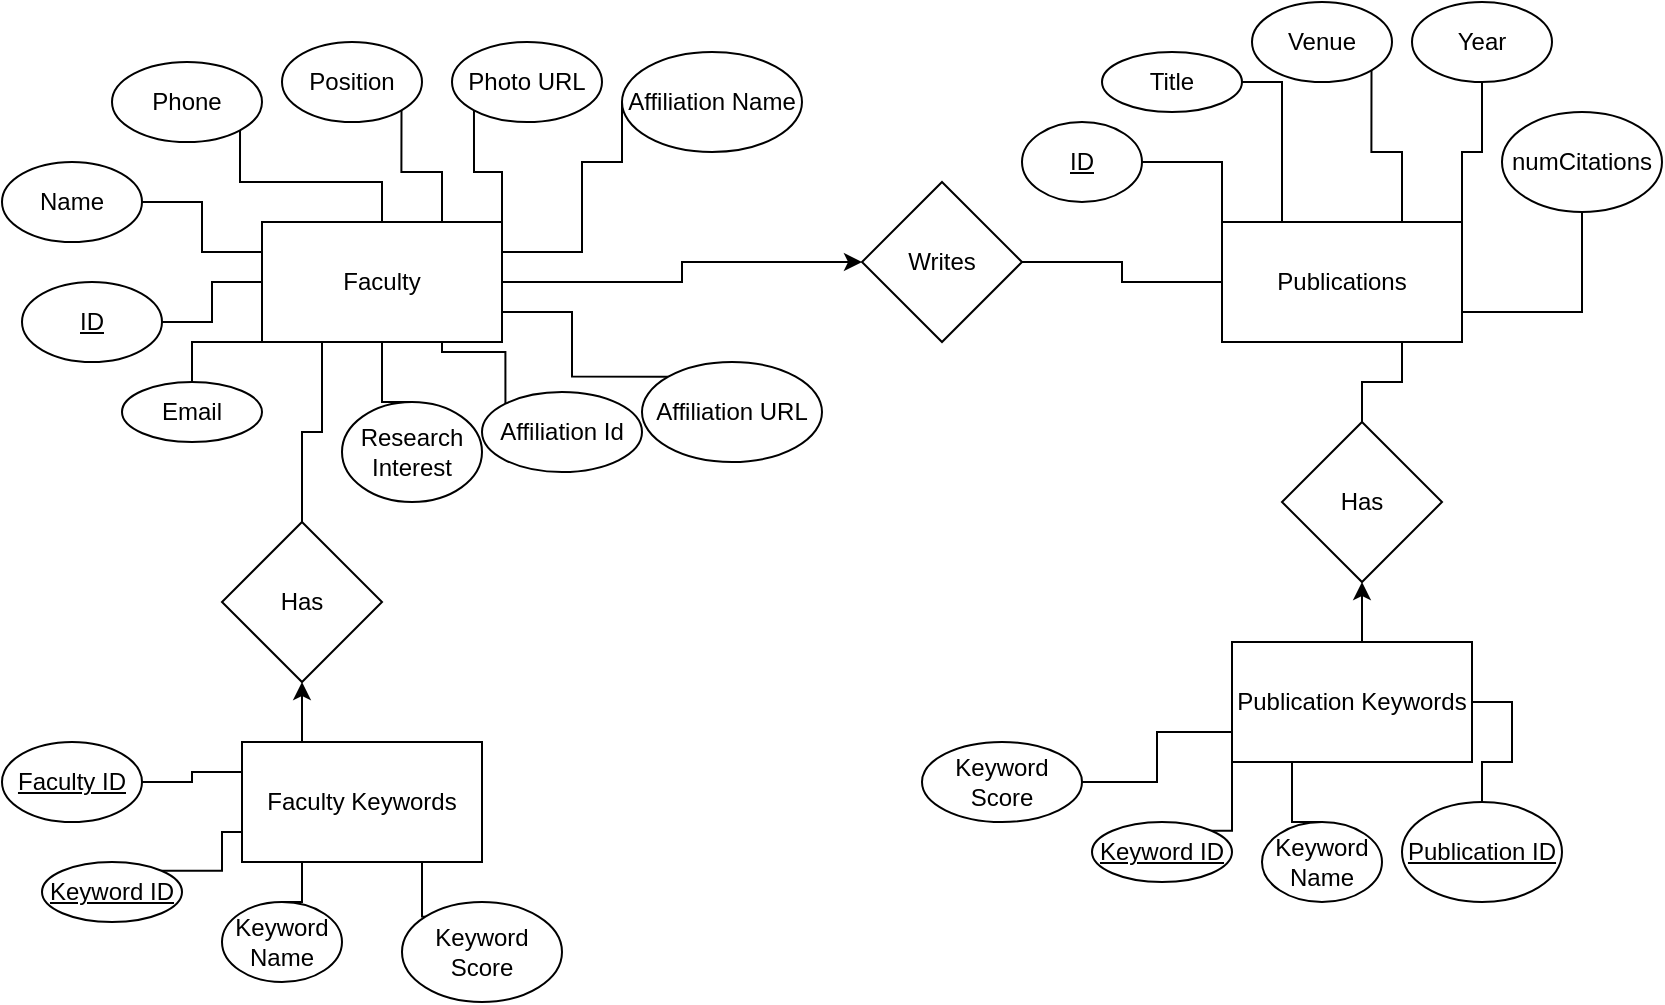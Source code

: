 <mxfile version="24.0.1" type="device">
  <diagram name="Page-1" id="RSQqOmG-jwwpFalRGyWd">
    <mxGraphModel dx="988" dy="605" grid="1" gridSize="10" guides="1" tooltips="1" connect="1" arrows="0" fold="1" page="1" pageScale="1" pageWidth="850" pageHeight="1100" math="0" shadow="0">
      <root>
        <mxCell id="0" />
        <mxCell id="1" parent="0" />
        <mxCell id="R8sxWfmnIt5f-ZeP5Ewj-50" style="edgeStyle=orthogonalEdgeStyle;rounded=0;orthogonalLoop=1;jettySize=auto;html=1;exitX=1;exitY=0.5;exitDx=0;exitDy=0;entryX=0;entryY=0.5;entryDx=0;entryDy=0;endArrow=classic;endFill=1;" edge="1" parent="1" source="R8sxWfmnIt5f-ZeP5Ewj-1" target="R8sxWfmnIt5f-ZeP5Ewj-17">
          <mxGeometry relative="1" as="geometry" />
        </mxCell>
        <mxCell id="R8sxWfmnIt5f-ZeP5Ewj-1" value="Faculty" style="rounded=0;whiteSpace=wrap;html=1;" vertex="1" parent="1">
          <mxGeometry x="140" y="190" width="120" height="60" as="geometry" />
        </mxCell>
        <mxCell id="R8sxWfmnIt5f-ZeP5Ewj-45" style="edgeStyle=orthogonalEdgeStyle;rounded=0;orthogonalLoop=1;jettySize=auto;html=1;exitX=1;exitY=0.5;exitDx=0;exitDy=0;entryX=0;entryY=0.25;entryDx=0;entryDy=0;endArrow=none;endFill=0;" edge="1" parent="1" source="R8sxWfmnIt5f-ZeP5Ewj-2" target="R8sxWfmnIt5f-ZeP5Ewj-1">
          <mxGeometry relative="1" as="geometry" />
        </mxCell>
        <mxCell id="R8sxWfmnIt5f-ZeP5Ewj-2" value="Name" style="ellipse;whiteSpace=wrap;html=1;" vertex="1" parent="1">
          <mxGeometry x="10" y="160" width="70" height="40" as="geometry" />
        </mxCell>
        <mxCell id="R8sxWfmnIt5f-ZeP5Ewj-43" style="edgeStyle=orthogonalEdgeStyle;rounded=0;orthogonalLoop=1;jettySize=auto;html=1;exitX=1;exitY=1;exitDx=0;exitDy=0;entryX=0.75;entryY=0;entryDx=0;entryDy=0;endArrow=none;endFill=0;" edge="1" parent="1" source="R8sxWfmnIt5f-ZeP5Ewj-3" target="R8sxWfmnIt5f-ZeP5Ewj-1">
          <mxGeometry relative="1" as="geometry" />
        </mxCell>
        <mxCell id="R8sxWfmnIt5f-ZeP5Ewj-3" value="Position" style="ellipse;whiteSpace=wrap;html=1;" vertex="1" parent="1">
          <mxGeometry x="150" y="100" width="70" height="40" as="geometry" />
        </mxCell>
        <mxCell id="R8sxWfmnIt5f-ZeP5Ewj-37" style="edgeStyle=orthogonalEdgeStyle;rounded=0;orthogonalLoop=1;jettySize=auto;html=1;exitX=0.5;exitY=0;exitDx=0;exitDy=0;entryX=0.5;entryY=1;entryDx=0;entryDy=0;endArrow=none;endFill=0;" edge="1" parent="1" source="R8sxWfmnIt5f-ZeP5Ewj-4" target="R8sxWfmnIt5f-ZeP5Ewj-1">
          <mxGeometry relative="1" as="geometry" />
        </mxCell>
        <mxCell id="R8sxWfmnIt5f-ZeP5Ewj-4" value="Research Interest" style="ellipse;whiteSpace=wrap;html=1;" vertex="1" parent="1">
          <mxGeometry x="180" y="280" width="70" height="50" as="geometry" />
        </mxCell>
        <mxCell id="R8sxWfmnIt5f-ZeP5Ewj-49" style="edgeStyle=orthogonalEdgeStyle;rounded=0;orthogonalLoop=1;jettySize=auto;html=1;exitX=0.5;exitY=0;exitDx=0;exitDy=0;entryX=0;entryY=1;entryDx=0;entryDy=0;endArrow=none;endFill=0;" edge="1" parent="1" source="R8sxWfmnIt5f-ZeP5Ewj-5" target="R8sxWfmnIt5f-ZeP5Ewj-1">
          <mxGeometry relative="1" as="geometry" />
        </mxCell>
        <mxCell id="R8sxWfmnIt5f-ZeP5Ewj-5" value="Email" style="ellipse;whiteSpace=wrap;html=1;" vertex="1" parent="1">
          <mxGeometry x="70" y="270" width="70" height="30" as="geometry" />
        </mxCell>
        <mxCell id="R8sxWfmnIt5f-ZeP5Ewj-44" style="edgeStyle=orthogonalEdgeStyle;rounded=0;orthogonalLoop=1;jettySize=auto;html=1;exitX=1;exitY=1;exitDx=0;exitDy=0;entryX=0.5;entryY=0;entryDx=0;entryDy=0;endArrow=none;endFill=0;" edge="1" parent="1" source="R8sxWfmnIt5f-ZeP5Ewj-6" target="R8sxWfmnIt5f-ZeP5Ewj-1">
          <mxGeometry relative="1" as="geometry" />
        </mxCell>
        <mxCell id="R8sxWfmnIt5f-ZeP5Ewj-6" value="Phone" style="ellipse;whiteSpace=wrap;html=1;" vertex="1" parent="1">
          <mxGeometry x="65" y="110" width="75" height="40" as="geometry" />
        </mxCell>
        <mxCell id="R8sxWfmnIt5f-ZeP5Ewj-42" style="edgeStyle=orthogonalEdgeStyle;rounded=0;orthogonalLoop=1;jettySize=auto;html=1;exitX=0;exitY=1;exitDx=0;exitDy=0;entryX=1;entryY=0;entryDx=0;entryDy=0;endArrow=none;endFill=0;" edge="1" parent="1" source="R8sxWfmnIt5f-ZeP5Ewj-7" target="R8sxWfmnIt5f-ZeP5Ewj-1">
          <mxGeometry relative="1" as="geometry" />
        </mxCell>
        <mxCell id="R8sxWfmnIt5f-ZeP5Ewj-7" value="Photo URL" style="ellipse;whiteSpace=wrap;html=1;" vertex="1" parent="1">
          <mxGeometry x="235" y="100" width="75" height="40" as="geometry" />
        </mxCell>
        <mxCell id="R8sxWfmnIt5f-ZeP5Ewj-46" style="edgeStyle=orthogonalEdgeStyle;rounded=0;orthogonalLoop=1;jettySize=auto;html=1;exitX=1;exitY=0.5;exitDx=0;exitDy=0;entryX=0;entryY=0.5;entryDx=0;entryDy=0;endArrow=none;endFill=0;" edge="1" parent="1" source="R8sxWfmnIt5f-ZeP5Ewj-8" target="R8sxWfmnIt5f-ZeP5Ewj-1">
          <mxGeometry relative="1" as="geometry" />
        </mxCell>
        <mxCell id="R8sxWfmnIt5f-ZeP5Ewj-8" value="&lt;u&gt;ID&lt;/u&gt;" style="ellipse;whiteSpace=wrap;html=1;" vertex="1" parent="1">
          <mxGeometry x="20" y="220" width="70" height="40" as="geometry" />
        </mxCell>
        <mxCell id="R8sxWfmnIt5f-ZeP5Ewj-39" style="edgeStyle=orthogonalEdgeStyle;rounded=0;orthogonalLoop=1;jettySize=auto;html=1;exitX=0;exitY=0;exitDx=0;exitDy=0;entryX=0.75;entryY=1;entryDx=0;entryDy=0;endArrow=none;endFill=0;" edge="1" parent="1" source="R8sxWfmnIt5f-ZeP5Ewj-9" target="R8sxWfmnIt5f-ZeP5Ewj-1">
          <mxGeometry relative="1" as="geometry" />
        </mxCell>
        <mxCell id="R8sxWfmnIt5f-ZeP5Ewj-9" value="Affiliation Id" style="ellipse;whiteSpace=wrap;html=1;" vertex="1" parent="1">
          <mxGeometry x="250" y="275" width="80" height="40" as="geometry" />
        </mxCell>
        <mxCell id="R8sxWfmnIt5f-ZeP5Ewj-41" style="edgeStyle=orthogonalEdgeStyle;rounded=0;orthogonalLoop=1;jettySize=auto;html=1;exitX=0;exitY=0.5;exitDx=0;exitDy=0;entryX=1;entryY=0.25;entryDx=0;entryDy=0;endArrow=none;endFill=0;" edge="1" parent="1" source="R8sxWfmnIt5f-ZeP5Ewj-10" target="R8sxWfmnIt5f-ZeP5Ewj-1">
          <mxGeometry relative="1" as="geometry">
            <Array as="points">
              <mxPoint x="320" y="160" />
              <mxPoint x="300" y="160" />
              <mxPoint x="300" y="205" />
            </Array>
          </mxGeometry>
        </mxCell>
        <mxCell id="R8sxWfmnIt5f-ZeP5Ewj-10" value="Affiliation Name" style="ellipse;whiteSpace=wrap;html=1;" vertex="1" parent="1">
          <mxGeometry x="320" y="105" width="90" height="50" as="geometry" />
        </mxCell>
        <mxCell id="R8sxWfmnIt5f-ZeP5Ewj-40" style="edgeStyle=orthogonalEdgeStyle;rounded=0;orthogonalLoop=1;jettySize=auto;html=1;exitX=0;exitY=0;exitDx=0;exitDy=0;entryX=1;entryY=0.75;entryDx=0;entryDy=0;endArrow=none;endFill=0;" edge="1" parent="1" source="R8sxWfmnIt5f-ZeP5Ewj-11" target="R8sxWfmnIt5f-ZeP5Ewj-1">
          <mxGeometry relative="1" as="geometry" />
        </mxCell>
        <mxCell id="R8sxWfmnIt5f-ZeP5Ewj-11" value="Affiliation URL" style="ellipse;whiteSpace=wrap;html=1;" vertex="1" parent="1">
          <mxGeometry x="330" y="260" width="90" height="50" as="geometry" />
        </mxCell>
        <mxCell id="R8sxWfmnIt5f-ZeP5Ewj-35" style="edgeStyle=orthogonalEdgeStyle;rounded=0;orthogonalLoop=1;jettySize=auto;html=1;exitX=0.25;exitY=0;exitDx=0;exitDy=0;entryX=0.5;entryY=1;entryDx=0;entryDy=0;endArrow=classic;endFill=1;" edge="1" parent="1" source="R8sxWfmnIt5f-ZeP5Ewj-12" target="R8sxWfmnIt5f-ZeP5Ewj-21">
          <mxGeometry relative="1" as="geometry" />
        </mxCell>
        <mxCell id="R8sxWfmnIt5f-ZeP5Ewj-12" value="Faculty Keywords" style="rounded=0;whiteSpace=wrap;html=1;" vertex="1" parent="1">
          <mxGeometry x="130" y="450" width="120" height="60" as="geometry" />
        </mxCell>
        <mxCell id="R8sxWfmnIt5f-ZeP5Ewj-52" style="edgeStyle=orthogonalEdgeStyle;rounded=0;orthogonalLoop=1;jettySize=auto;html=1;exitX=1;exitY=0.5;exitDx=0;exitDy=0;entryX=0;entryY=0.25;entryDx=0;entryDy=0;endArrow=none;endFill=0;" edge="1" parent="1" source="R8sxWfmnIt5f-ZeP5Ewj-13" target="R8sxWfmnIt5f-ZeP5Ewj-12">
          <mxGeometry relative="1" as="geometry" />
        </mxCell>
        <mxCell id="R8sxWfmnIt5f-ZeP5Ewj-13" value="&lt;u&gt;Faculty ID&lt;/u&gt;" style="ellipse;whiteSpace=wrap;html=1;" vertex="1" parent="1">
          <mxGeometry x="10" y="450" width="70" height="40" as="geometry" />
        </mxCell>
        <mxCell id="R8sxWfmnIt5f-ZeP5Ewj-53" style="edgeStyle=orthogonalEdgeStyle;rounded=0;orthogonalLoop=1;jettySize=auto;html=1;exitX=1;exitY=0;exitDx=0;exitDy=0;entryX=0;entryY=0.75;entryDx=0;entryDy=0;endArrow=none;endFill=0;" edge="1" parent="1" source="R8sxWfmnIt5f-ZeP5Ewj-14" target="R8sxWfmnIt5f-ZeP5Ewj-12">
          <mxGeometry relative="1" as="geometry" />
        </mxCell>
        <mxCell id="R8sxWfmnIt5f-ZeP5Ewj-14" value="&lt;u&gt;Keyword ID&lt;/u&gt;" style="ellipse;whiteSpace=wrap;html=1;" vertex="1" parent="1">
          <mxGeometry x="30" y="510" width="70" height="30" as="geometry" />
        </mxCell>
        <mxCell id="R8sxWfmnIt5f-ZeP5Ewj-66" style="edgeStyle=orthogonalEdgeStyle;rounded=0;orthogonalLoop=1;jettySize=auto;html=1;exitX=1;exitY=0.5;exitDx=0;exitDy=0;entryX=0;entryY=0;entryDx=0;entryDy=0;endArrow=none;endFill=0;" edge="1" parent="1" source="R8sxWfmnIt5f-ZeP5Ewj-16" target="R8sxWfmnIt5f-ZeP5Ewj-19">
          <mxGeometry relative="1" as="geometry" />
        </mxCell>
        <mxCell id="R8sxWfmnIt5f-ZeP5Ewj-16" value="&lt;u&gt;ID&lt;/u&gt;" style="ellipse;whiteSpace=wrap;html=1;" vertex="1" parent="1">
          <mxGeometry x="520" y="140" width="60" height="40" as="geometry" />
        </mxCell>
        <mxCell id="R8sxWfmnIt5f-ZeP5Ewj-51" style="edgeStyle=orthogonalEdgeStyle;rounded=0;orthogonalLoop=1;jettySize=auto;html=1;exitX=1;exitY=0.5;exitDx=0;exitDy=0;entryX=0;entryY=0.5;entryDx=0;entryDy=0;endArrow=none;endFill=0;" edge="1" parent="1" source="R8sxWfmnIt5f-ZeP5Ewj-17" target="R8sxWfmnIt5f-ZeP5Ewj-19">
          <mxGeometry relative="1" as="geometry" />
        </mxCell>
        <mxCell id="R8sxWfmnIt5f-ZeP5Ewj-17" value="Writes" style="rhombus;whiteSpace=wrap;html=1;" vertex="1" parent="1">
          <mxGeometry x="440" y="170" width="80" height="80" as="geometry" />
        </mxCell>
        <mxCell id="R8sxWfmnIt5f-ZeP5Ewj-54" style="edgeStyle=orthogonalEdgeStyle;rounded=0;orthogonalLoop=1;jettySize=auto;html=1;exitX=0.5;exitY=0;exitDx=0;exitDy=0;entryX=0.25;entryY=1;entryDx=0;entryDy=0;endArrow=none;endFill=0;" edge="1" parent="1" source="R8sxWfmnIt5f-ZeP5Ewj-18" target="R8sxWfmnIt5f-ZeP5Ewj-12">
          <mxGeometry relative="1" as="geometry" />
        </mxCell>
        <mxCell id="R8sxWfmnIt5f-ZeP5Ewj-18" value="Keyword Name" style="ellipse;whiteSpace=wrap;html=1;" vertex="1" parent="1">
          <mxGeometry x="120" y="530" width="60" height="40" as="geometry" />
        </mxCell>
        <mxCell id="R8sxWfmnIt5f-ZeP5Ewj-19" value="Publications" style="rounded=0;whiteSpace=wrap;html=1;" vertex="1" parent="1">
          <mxGeometry x="620" y="190" width="120" height="60" as="geometry" />
        </mxCell>
        <mxCell id="R8sxWfmnIt5f-ZeP5Ewj-60" style="edgeStyle=orthogonalEdgeStyle;rounded=0;orthogonalLoop=1;jettySize=auto;html=1;exitX=0.5;exitY=0;exitDx=0;exitDy=0;entryX=0.5;entryY=1;entryDx=0;entryDy=0;endArrow=classic;endFill=1;" edge="1" parent="1" source="R8sxWfmnIt5f-ZeP5Ewj-20" target="R8sxWfmnIt5f-ZeP5Ewj-22">
          <mxGeometry relative="1" as="geometry" />
        </mxCell>
        <mxCell id="R8sxWfmnIt5f-ZeP5Ewj-20" value="Publication Keywords" style="rounded=0;whiteSpace=wrap;html=1;" vertex="1" parent="1">
          <mxGeometry x="625" y="400" width="120" height="60" as="geometry" />
        </mxCell>
        <mxCell id="R8sxWfmnIt5f-ZeP5Ewj-48" style="edgeStyle=orthogonalEdgeStyle;rounded=0;orthogonalLoop=1;jettySize=auto;html=1;exitX=0.5;exitY=0;exitDx=0;exitDy=0;entryX=0.25;entryY=1;entryDx=0;entryDy=0;endArrow=none;endFill=0;" edge="1" parent="1" source="R8sxWfmnIt5f-ZeP5Ewj-21" target="R8sxWfmnIt5f-ZeP5Ewj-1">
          <mxGeometry relative="1" as="geometry" />
        </mxCell>
        <mxCell id="R8sxWfmnIt5f-ZeP5Ewj-21" value="Has" style="rhombus;whiteSpace=wrap;html=1;" vertex="1" parent="1">
          <mxGeometry x="120" y="340" width="80" height="80" as="geometry" />
        </mxCell>
        <mxCell id="R8sxWfmnIt5f-ZeP5Ewj-61" style="edgeStyle=orthogonalEdgeStyle;rounded=0;orthogonalLoop=1;jettySize=auto;html=1;exitX=0.5;exitY=0;exitDx=0;exitDy=0;entryX=0.75;entryY=1;entryDx=0;entryDy=0;endArrow=none;endFill=0;" edge="1" parent="1" source="R8sxWfmnIt5f-ZeP5Ewj-22" target="R8sxWfmnIt5f-ZeP5Ewj-19">
          <mxGeometry relative="1" as="geometry" />
        </mxCell>
        <mxCell id="R8sxWfmnIt5f-ZeP5Ewj-22" value="Has" style="rhombus;whiteSpace=wrap;html=1;" vertex="1" parent="1">
          <mxGeometry x="650" y="290" width="80" height="80" as="geometry" />
        </mxCell>
        <mxCell id="R8sxWfmnIt5f-ZeP5Ewj-57" style="edgeStyle=orthogonalEdgeStyle;rounded=0;orthogonalLoop=1;jettySize=auto;html=1;exitX=1;exitY=0;exitDx=0;exitDy=0;entryX=0;entryY=1;entryDx=0;entryDy=0;endArrow=none;endFill=0;" edge="1" parent="1" source="R8sxWfmnIt5f-ZeP5Ewj-23" target="R8sxWfmnIt5f-ZeP5Ewj-20">
          <mxGeometry relative="1" as="geometry" />
        </mxCell>
        <mxCell id="R8sxWfmnIt5f-ZeP5Ewj-23" value="&lt;u&gt;Keyword ID&lt;/u&gt;" style="ellipse;whiteSpace=wrap;html=1;" vertex="1" parent="1">
          <mxGeometry x="555" y="490" width="70" height="30" as="geometry" />
        </mxCell>
        <mxCell id="R8sxWfmnIt5f-ZeP5Ewj-58" style="edgeStyle=orthogonalEdgeStyle;rounded=0;orthogonalLoop=1;jettySize=auto;html=1;exitX=0.5;exitY=0;exitDx=0;exitDy=0;entryX=0.25;entryY=1;entryDx=0;entryDy=0;endArrow=none;endFill=0;" edge="1" parent="1" source="R8sxWfmnIt5f-ZeP5Ewj-24" target="R8sxWfmnIt5f-ZeP5Ewj-20">
          <mxGeometry relative="1" as="geometry" />
        </mxCell>
        <mxCell id="R8sxWfmnIt5f-ZeP5Ewj-24" value="Keyword Name" style="ellipse;whiteSpace=wrap;html=1;" vertex="1" parent="1">
          <mxGeometry x="640" y="490" width="60" height="40" as="geometry" />
        </mxCell>
        <mxCell id="R8sxWfmnIt5f-ZeP5Ewj-59" style="edgeStyle=orthogonalEdgeStyle;rounded=0;orthogonalLoop=1;jettySize=auto;html=1;exitX=0.5;exitY=0;exitDx=0;exitDy=0;entryX=1;entryY=0.5;entryDx=0;entryDy=0;endArrow=none;endFill=0;" edge="1" parent="1" source="R8sxWfmnIt5f-ZeP5Ewj-25" target="R8sxWfmnIt5f-ZeP5Ewj-20">
          <mxGeometry relative="1" as="geometry" />
        </mxCell>
        <mxCell id="R8sxWfmnIt5f-ZeP5Ewj-25" value="&lt;u&gt;Publication ID&lt;/u&gt;" style="ellipse;whiteSpace=wrap;html=1;" vertex="1" parent="1">
          <mxGeometry x="710" y="480" width="80" height="50" as="geometry" />
        </mxCell>
        <mxCell id="R8sxWfmnIt5f-ZeP5Ewj-65" style="edgeStyle=orthogonalEdgeStyle;rounded=0;orthogonalLoop=1;jettySize=auto;html=1;exitX=1;exitY=0.5;exitDx=0;exitDy=0;entryX=0.25;entryY=0;entryDx=0;entryDy=0;endArrow=none;endFill=0;" edge="1" parent="1" source="R8sxWfmnIt5f-ZeP5Ewj-26" target="R8sxWfmnIt5f-ZeP5Ewj-19">
          <mxGeometry relative="1" as="geometry" />
        </mxCell>
        <mxCell id="R8sxWfmnIt5f-ZeP5Ewj-26" value="Title" style="ellipse;whiteSpace=wrap;html=1;" vertex="1" parent="1">
          <mxGeometry x="560" y="105" width="70" height="30" as="geometry" />
        </mxCell>
        <mxCell id="R8sxWfmnIt5f-ZeP5Ewj-64" style="edgeStyle=orthogonalEdgeStyle;rounded=0;orthogonalLoop=1;jettySize=auto;html=1;exitX=1;exitY=1;exitDx=0;exitDy=0;entryX=0.75;entryY=0;entryDx=0;entryDy=0;endArrow=none;endFill=0;" edge="1" parent="1" source="R8sxWfmnIt5f-ZeP5Ewj-27" target="R8sxWfmnIt5f-ZeP5Ewj-19">
          <mxGeometry relative="1" as="geometry" />
        </mxCell>
        <mxCell id="R8sxWfmnIt5f-ZeP5Ewj-27" value="Venue" style="ellipse;whiteSpace=wrap;html=1;" vertex="1" parent="1">
          <mxGeometry x="635" y="80" width="70" height="40" as="geometry" />
        </mxCell>
        <mxCell id="R8sxWfmnIt5f-ZeP5Ewj-63" style="edgeStyle=orthogonalEdgeStyle;rounded=0;orthogonalLoop=1;jettySize=auto;html=1;exitX=0.5;exitY=1;exitDx=0;exitDy=0;entryX=1;entryY=0;entryDx=0;entryDy=0;endArrow=none;endFill=0;" edge="1" parent="1" source="R8sxWfmnIt5f-ZeP5Ewj-28" target="R8sxWfmnIt5f-ZeP5Ewj-19">
          <mxGeometry relative="1" as="geometry" />
        </mxCell>
        <mxCell id="R8sxWfmnIt5f-ZeP5Ewj-28" value="Year" style="ellipse;whiteSpace=wrap;html=1;" vertex="1" parent="1">
          <mxGeometry x="715" y="80" width="70" height="40" as="geometry" />
        </mxCell>
        <mxCell id="R8sxWfmnIt5f-ZeP5Ewj-62" style="edgeStyle=orthogonalEdgeStyle;rounded=0;orthogonalLoop=1;jettySize=auto;html=1;exitX=0.5;exitY=1;exitDx=0;exitDy=0;entryX=1;entryY=0.75;entryDx=0;entryDy=0;endArrow=none;endFill=0;" edge="1" parent="1" source="R8sxWfmnIt5f-ZeP5Ewj-29" target="R8sxWfmnIt5f-ZeP5Ewj-19">
          <mxGeometry relative="1" as="geometry" />
        </mxCell>
        <mxCell id="R8sxWfmnIt5f-ZeP5Ewj-29" value="numCitations" style="ellipse;whiteSpace=wrap;html=1;" vertex="1" parent="1">
          <mxGeometry x="760" y="135" width="80" height="50" as="geometry" />
        </mxCell>
        <mxCell id="R8sxWfmnIt5f-ZeP5Ewj-55" style="edgeStyle=orthogonalEdgeStyle;rounded=0;orthogonalLoop=1;jettySize=auto;html=1;exitX=0;exitY=0;exitDx=0;exitDy=0;entryX=0.75;entryY=1;entryDx=0;entryDy=0;endArrow=none;endFill=0;" edge="1" parent="1" source="R8sxWfmnIt5f-ZeP5Ewj-30" target="R8sxWfmnIt5f-ZeP5Ewj-12">
          <mxGeometry relative="1" as="geometry" />
        </mxCell>
        <mxCell id="R8sxWfmnIt5f-ZeP5Ewj-30" value="Keyword Score" style="ellipse;whiteSpace=wrap;html=1;" vertex="1" parent="1">
          <mxGeometry x="210" y="530" width="80" height="50" as="geometry" />
        </mxCell>
        <mxCell id="R8sxWfmnIt5f-ZeP5Ewj-56" style="edgeStyle=orthogonalEdgeStyle;rounded=0;orthogonalLoop=1;jettySize=auto;html=1;exitX=1;exitY=0.5;exitDx=0;exitDy=0;entryX=0;entryY=0.75;entryDx=0;entryDy=0;endArrow=none;endFill=0;" edge="1" parent="1" source="R8sxWfmnIt5f-ZeP5Ewj-31" target="R8sxWfmnIt5f-ZeP5Ewj-20">
          <mxGeometry relative="1" as="geometry" />
        </mxCell>
        <mxCell id="R8sxWfmnIt5f-ZeP5Ewj-31" value="Keyword Score" style="ellipse;whiteSpace=wrap;html=1;" vertex="1" parent="1">
          <mxGeometry x="470" y="450" width="80" height="40" as="geometry" />
        </mxCell>
      </root>
    </mxGraphModel>
  </diagram>
</mxfile>
